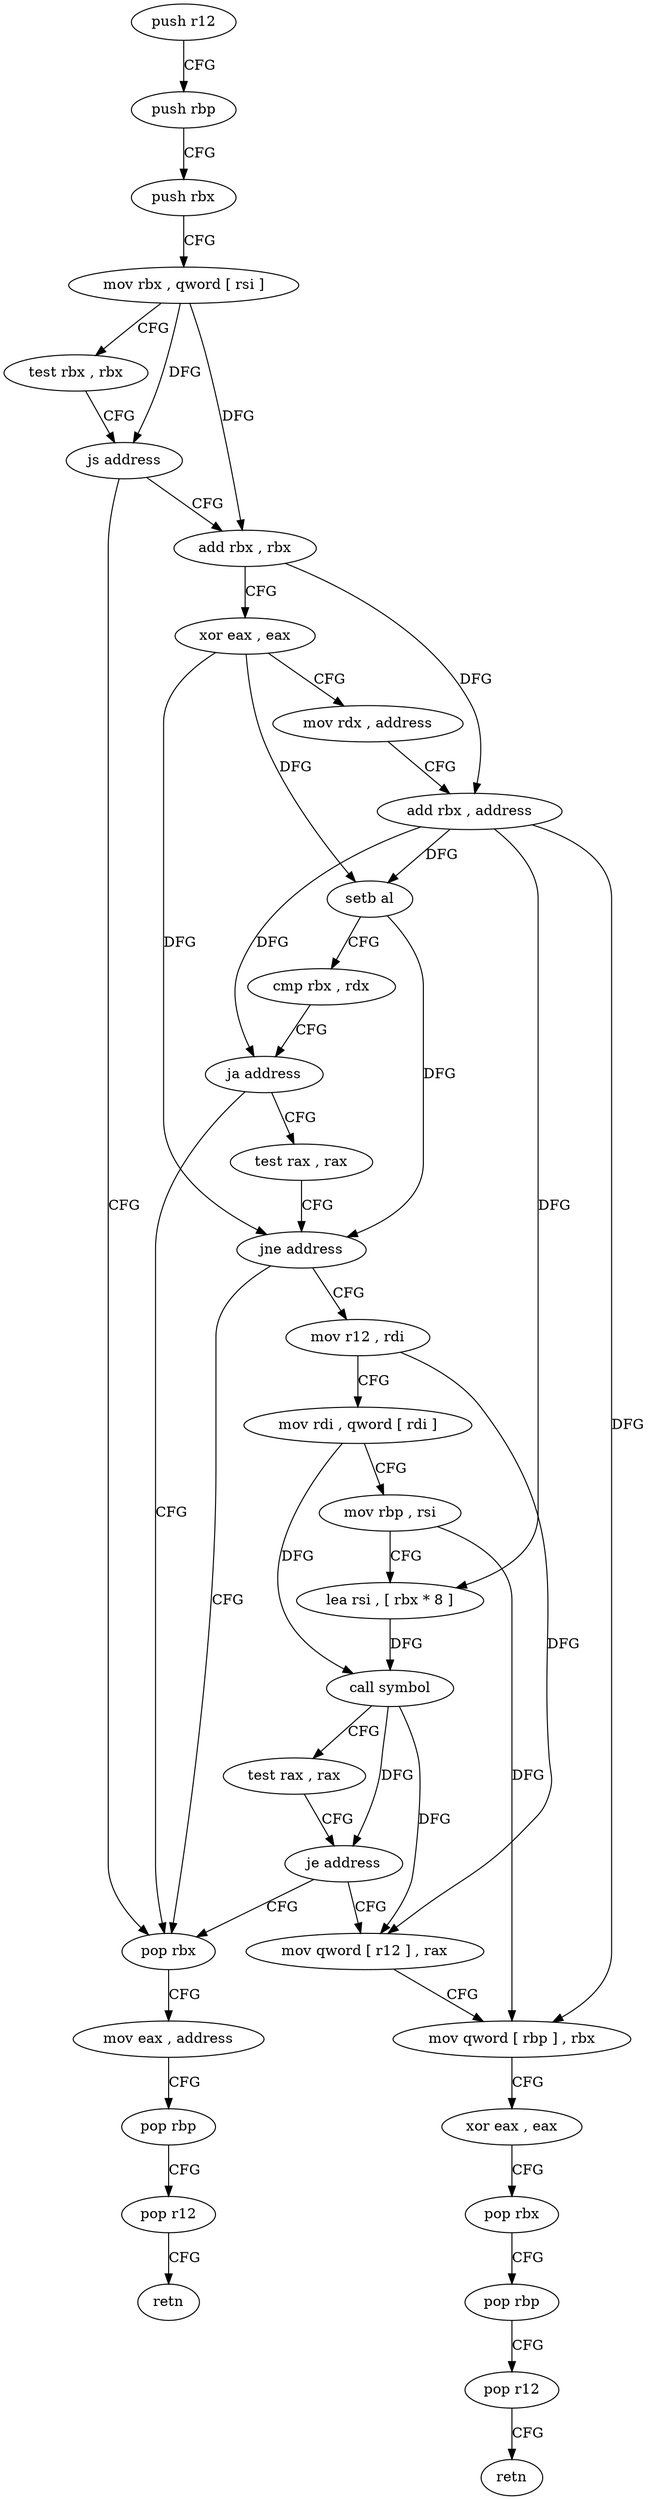 digraph "func" {
"157808" [label = "push r12" ]
"157810" [label = "push rbp" ]
"157811" [label = "push rbx" ]
"157812" [label = "mov rbx , qword [ rsi ]" ]
"157815" [label = "test rbx , rbx" ]
"157818" [label = "js address" ]
"157904" [label = "pop rbx" ]
"157820" [label = "add rbx , rbx" ]
"157905" [label = "mov eax , address" ]
"157910" [label = "pop rbp" ]
"157911" [label = "pop r12" ]
"157913" [label = "retn" ]
"157823" [label = "xor eax , eax" ]
"157825" [label = "mov rdx , address" ]
"157835" [label = "add rbx , address" ]
"157839" [label = "setb al" ]
"157842" [label = "cmp rbx , rdx" ]
"157845" [label = "ja address" ]
"157847" [label = "test rax , rax" ]
"157850" [label = "jne address" ]
"157852" [label = "mov r12 , rdi" ]
"157855" [label = "mov rdi , qword [ rdi ]" ]
"157858" [label = "mov rbp , rsi" ]
"157861" [label = "lea rsi , [ rbx * 8 ]" ]
"157869" [label = "call symbol" ]
"157874" [label = "test rax , rax" ]
"157877" [label = "je address" ]
"157879" [label = "mov qword [ r12 ] , rax" ]
"157883" [label = "mov qword [ rbp ] , rbx" ]
"157887" [label = "xor eax , eax" ]
"157889" [label = "pop rbx" ]
"157890" [label = "pop rbp" ]
"157891" [label = "pop r12" ]
"157893" [label = "retn" ]
"157808" -> "157810" [ label = "CFG" ]
"157810" -> "157811" [ label = "CFG" ]
"157811" -> "157812" [ label = "CFG" ]
"157812" -> "157815" [ label = "CFG" ]
"157812" -> "157818" [ label = "DFG" ]
"157812" -> "157820" [ label = "DFG" ]
"157815" -> "157818" [ label = "CFG" ]
"157818" -> "157904" [ label = "CFG" ]
"157818" -> "157820" [ label = "CFG" ]
"157904" -> "157905" [ label = "CFG" ]
"157820" -> "157823" [ label = "CFG" ]
"157820" -> "157835" [ label = "DFG" ]
"157905" -> "157910" [ label = "CFG" ]
"157910" -> "157911" [ label = "CFG" ]
"157911" -> "157913" [ label = "CFG" ]
"157823" -> "157825" [ label = "CFG" ]
"157823" -> "157839" [ label = "DFG" ]
"157823" -> "157850" [ label = "DFG" ]
"157825" -> "157835" [ label = "CFG" ]
"157835" -> "157839" [ label = "DFG" ]
"157835" -> "157845" [ label = "DFG" ]
"157835" -> "157861" [ label = "DFG" ]
"157835" -> "157883" [ label = "DFG" ]
"157839" -> "157842" [ label = "CFG" ]
"157839" -> "157850" [ label = "DFG" ]
"157842" -> "157845" [ label = "CFG" ]
"157845" -> "157904" [ label = "CFG" ]
"157845" -> "157847" [ label = "CFG" ]
"157847" -> "157850" [ label = "CFG" ]
"157850" -> "157904" [ label = "CFG" ]
"157850" -> "157852" [ label = "CFG" ]
"157852" -> "157855" [ label = "CFG" ]
"157852" -> "157879" [ label = "DFG" ]
"157855" -> "157858" [ label = "CFG" ]
"157855" -> "157869" [ label = "DFG" ]
"157858" -> "157861" [ label = "CFG" ]
"157858" -> "157883" [ label = "DFG" ]
"157861" -> "157869" [ label = "DFG" ]
"157869" -> "157874" [ label = "CFG" ]
"157869" -> "157877" [ label = "DFG" ]
"157869" -> "157879" [ label = "DFG" ]
"157874" -> "157877" [ label = "CFG" ]
"157877" -> "157904" [ label = "CFG" ]
"157877" -> "157879" [ label = "CFG" ]
"157879" -> "157883" [ label = "CFG" ]
"157883" -> "157887" [ label = "CFG" ]
"157887" -> "157889" [ label = "CFG" ]
"157889" -> "157890" [ label = "CFG" ]
"157890" -> "157891" [ label = "CFG" ]
"157891" -> "157893" [ label = "CFG" ]
}
